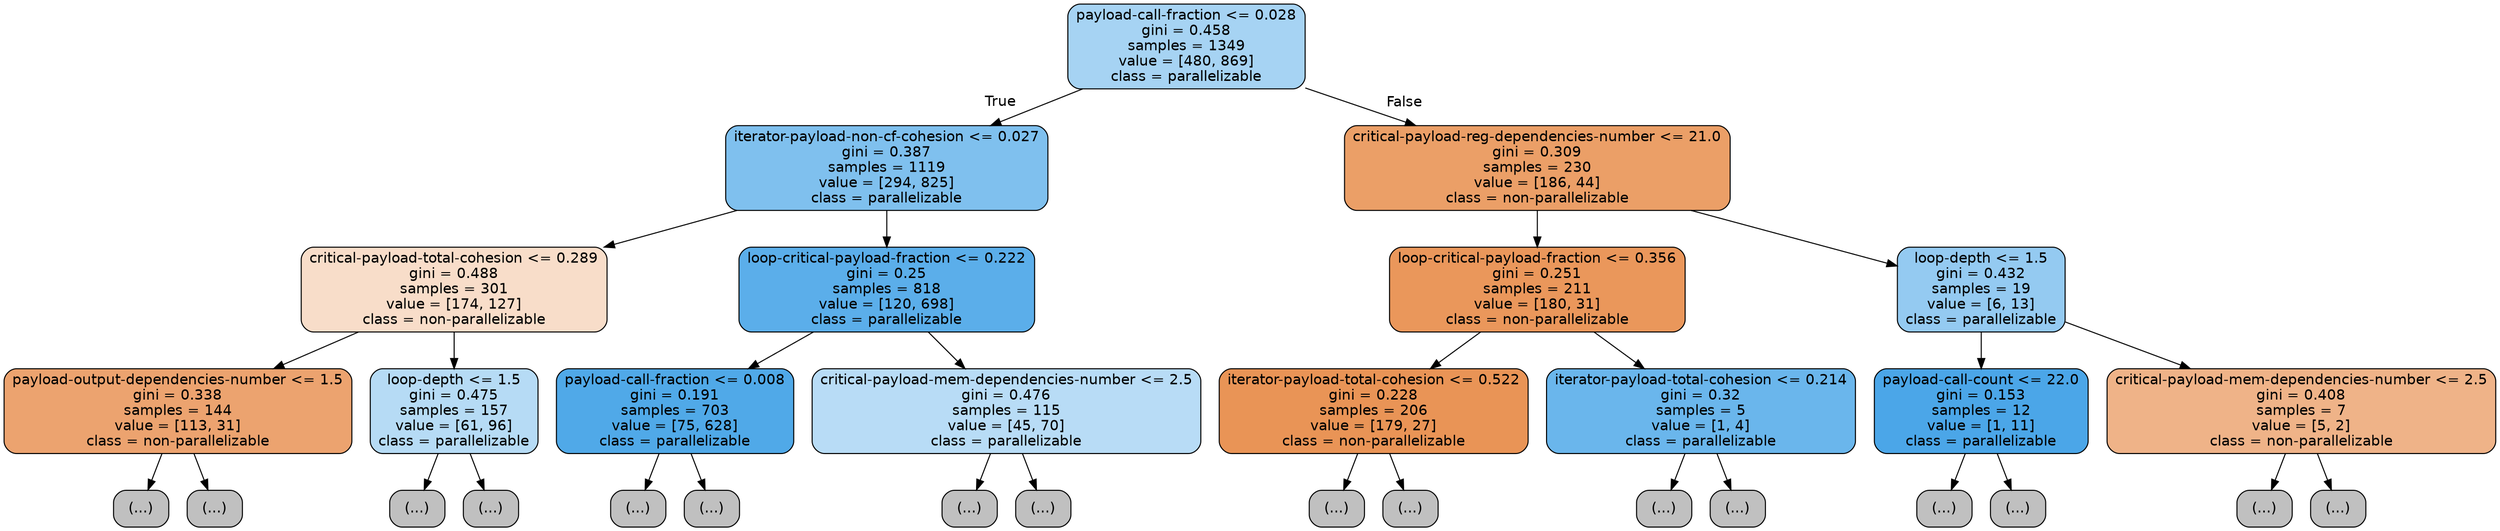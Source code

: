 digraph Tree {
node [shape=box, style="filled, rounded", color="black", fontname=helvetica] ;
edge [fontname=helvetica] ;
0 [label="payload-call-fraction <= 0.028\ngini = 0.458\nsamples = 1349\nvalue = [480, 869]\nclass = parallelizable", fillcolor="#399de572"] ;
1 [label="iterator-payload-non-cf-cohesion <= 0.027\ngini = 0.387\nsamples = 1119\nvalue = [294, 825]\nclass = parallelizable", fillcolor="#399de5a4"] ;
0 -> 1 [labeldistance=2.5, labelangle=45, headlabel="True"] ;
2 [label="critical-payload-total-cohesion <= 0.289\ngini = 0.488\nsamples = 301\nvalue = [174, 127]\nclass = non-parallelizable", fillcolor="#e5813945"] ;
1 -> 2 ;
3 [label="payload-output-dependencies-number <= 1.5\ngini = 0.338\nsamples = 144\nvalue = [113, 31]\nclass = non-parallelizable", fillcolor="#e58139b9"] ;
2 -> 3 ;
4 [label="(...)", fillcolor="#C0C0C0"] ;
3 -> 4 ;
29 [label="(...)", fillcolor="#C0C0C0"] ;
3 -> 29 ;
40 [label="loop-depth <= 1.5\ngini = 0.475\nsamples = 157\nvalue = [61, 96]\nclass = parallelizable", fillcolor="#399de55d"] ;
2 -> 40 ;
41 [label="(...)", fillcolor="#C0C0C0"] ;
40 -> 41 ;
46 [label="(...)", fillcolor="#C0C0C0"] ;
40 -> 46 ;
69 [label="loop-critical-payload-fraction <= 0.222\ngini = 0.25\nsamples = 818\nvalue = [120, 698]\nclass = parallelizable", fillcolor="#399de5d3"] ;
1 -> 69 ;
70 [label="payload-call-fraction <= 0.008\ngini = 0.191\nsamples = 703\nvalue = [75, 628]\nclass = parallelizable", fillcolor="#399de5e1"] ;
69 -> 70 ;
71 [label="(...)", fillcolor="#C0C0C0"] ;
70 -> 71 ;
176 [label="(...)", fillcolor="#C0C0C0"] ;
70 -> 176 ;
181 [label="critical-payload-mem-dependencies-number <= 2.5\ngini = 0.476\nsamples = 115\nvalue = [45, 70]\nclass = parallelizable", fillcolor="#399de55b"] ;
69 -> 181 ;
182 [label="(...)", fillcolor="#C0C0C0"] ;
181 -> 182 ;
199 [label="(...)", fillcolor="#C0C0C0"] ;
181 -> 199 ;
224 [label="critical-payload-reg-dependencies-number <= 21.0\ngini = 0.309\nsamples = 230\nvalue = [186, 44]\nclass = non-parallelizable", fillcolor="#e58139c3"] ;
0 -> 224 [labeldistance=2.5, labelangle=-45, headlabel="False"] ;
225 [label="loop-critical-payload-fraction <= 0.356\ngini = 0.251\nsamples = 211\nvalue = [180, 31]\nclass = non-parallelizable", fillcolor="#e58139d3"] ;
224 -> 225 ;
226 [label="iterator-payload-total-cohesion <= 0.522\ngini = 0.228\nsamples = 206\nvalue = [179, 27]\nclass = non-parallelizable", fillcolor="#e58139d9"] ;
225 -> 226 ;
227 [label="(...)", fillcolor="#C0C0C0"] ;
226 -> 227 ;
276 [label="(...)", fillcolor="#C0C0C0"] ;
226 -> 276 ;
279 [label="iterator-payload-total-cohesion <= 0.214\ngini = 0.32\nsamples = 5\nvalue = [1, 4]\nclass = parallelizable", fillcolor="#399de5bf"] ;
225 -> 279 ;
280 [label="(...)", fillcolor="#C0C0C0"] ;
279 -> 280 ;
281 [label="(...)", fillcolor="#C0C0C0"] ;
279 -> 281 ;
282 [label="loop-depth <= 1.5\ngini = 0.432\nsamples = 19\nvalue = [6, 13]\nclass = parallelizable", fillcolor="#399de589"] ;
224 -> 282 ;
283 [label="payload-call-count <= 22.0\ngini = 0.153\nsamples = 12\nvalue = [1, 11]\nclass = parallelizable", fillcolor="#399de5e8"] ;
282 -> 283 ;
284 [label="(...)", fillcolor="#C0C0C0"] ;
283 -> 284 ;
285 [label="(...)", fillcolor="#C0C0C0"] ;
283 -> 285 ;
286 [label="critical-payload-mem-dependencies-number <= 2.5\ngini = 0.408\nsamples = 7\nvalue = [5, 2]\nclass = non-parallelizable", fillcolor="#e5813999"] ;
282 -> 286 ;
287 [label="(...)", fillcolor="#C0C0C0"] ;
286 -> 287 ;
288 [label="(...)", fillcolor="#C0C0C0"] ;
286 -> 288 ;
}